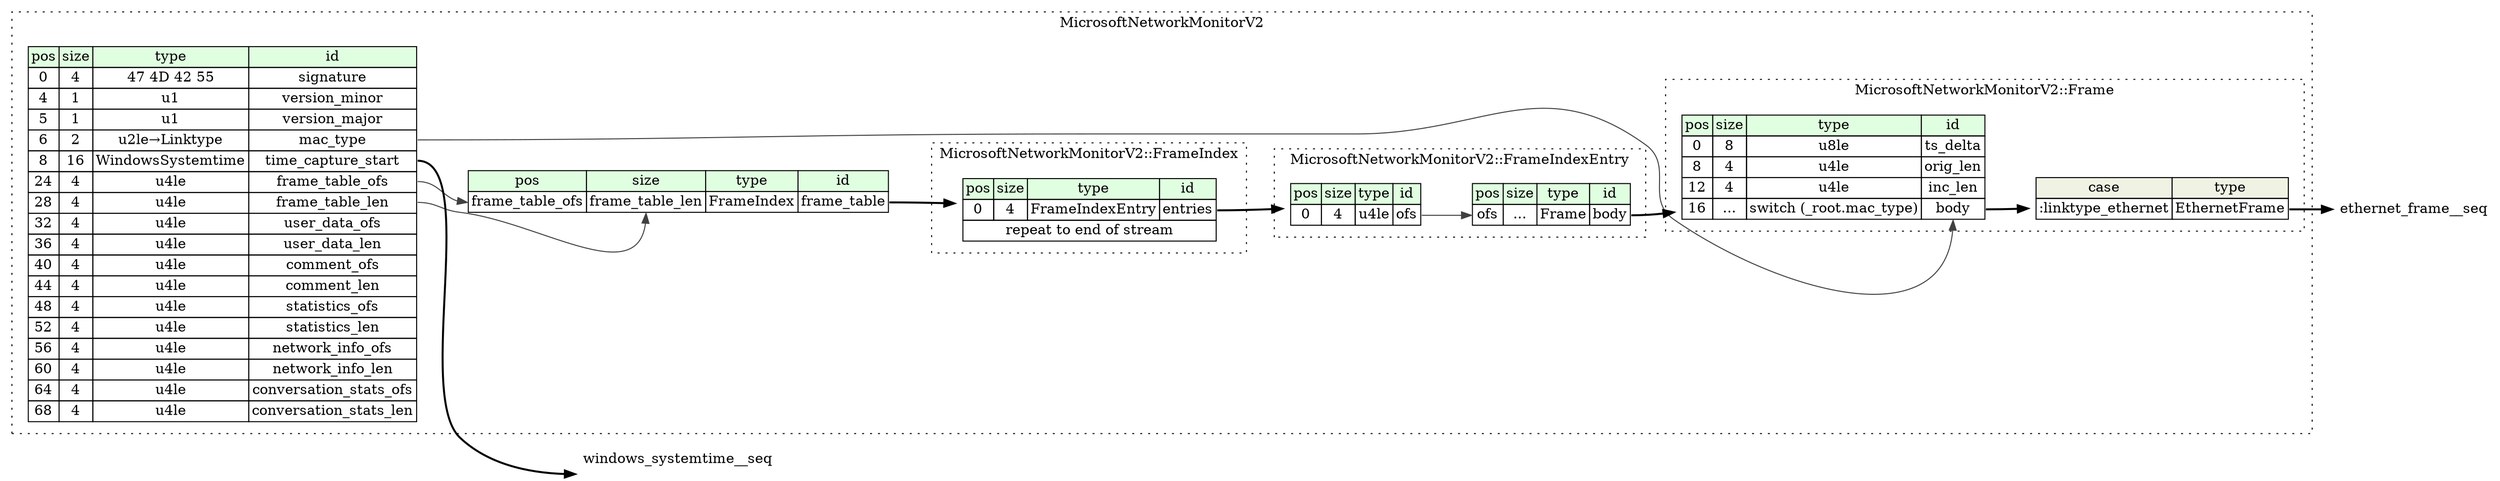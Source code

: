 digraph {
	rankdir=LR;
	node [shape=plaintext];
	subgraph cluster__microsoft_network_monitor_v2 {
		label="MicrosoftNetworkMonitorV2";
		graph[style=dotted];

		microsoft_network_monitor_v2__seq [label=<<TABLE BORDER="0" CELLBORDER="1" CELLSPACING="0">
			<TR><TD BGCOLOR="#E0FFE0">pos</TD><TD BGCOLOR="#E0FFE0">size</TD><TD BGCOLOR="#E0FFE0">type</TD><TD BGCOLOR="#E0FFE0">id</TD></TR>
			<TR><TD PORT="signature_pos">0</TD><TD PORT="signature_size">4</TD><TD>47 4D 42 55</TD><TD PORT="signature_type">signature</TD></TR>
			<TR><TD PORT="version_minor_pos">4</TD><TD PORT="version_minor_size">1</TD><TD>u1</TD><TD PORT="version_minor_type">version_minor</TD></TR>
			<TR><TD PORT="version_major_pos">5</TD><TD PORT="version_major_size">1</TD><TD>u1</TD><TD PORT="version_major_type">version_major</TD></TR>
			<TR><TD PORT="mac_type_pos">6</TD><TD PORT="mac_type_size">2</TD><TD>u2le→Linktype</TD><TD PORT="mac_type_type">mac_type</TD></TR>
			<TR><TD PORT="time_capture_start_pos">8</TD><TD PORT="time_capture_start_size">16</TD><TD>WindowsSystemtime</TD><TD PORT="time_capture_start_type">time_capture_start</TD></TR>
			<TR><TD PORT="frame_table_ofs_pos">24</TD><TD PORT="frame_table_ofs_size">4</TD><TD>u4le</TD><TD PORT="frame_table_ofs_type">frame_table_ofs</TD></TR>
			<TR><TD PORT="frame_table_len_pos">28</TD><TD PORT="frame_table_len_size">4</TD><TD>u4le</TD><TD PORT="frame_table_len_type">frame_table_len</TD></TR>
			<TR><TD PORT="user_data_ofs_pos">32</TD><TD PORT="user_data_ofs_size">4</TD><TD>u4le</TD><TD PORT="user_data_ofs_type">user_data_ofs</TD></TR>
			<TR><TD PORT="user_data_len_pos">36</TD><TD PORT="user_data_len_size">4</TD><TD>u4le</TD><TD PORT="user_data_len_type">user_data_len</TD></TR>
			<TR><TD PORT="comment_ofs_pos">40</TD><TD PORT="comment_ofs_size">4</TD><TD>u4le</TD><TD PORT="comment_ofs_type">comment_ofs</TD></TR>
			<TR><TD PORT="comment_len_pos">44</TD><TD PORT="comment_len_size">4</TD><TD>u4le</TD><TD PORT="comment_len_type">comment_len</TD></TR>
			<TR><TD PORT="statistics_ofs_pos">48</TD><TD PORT="statistics_ofs_size">4</TD><TD>u4le</TD><TD PORT="statistics_ofs_type">statistics_ofs</TD></TR>
			<TR><TD PORT="statistics_len_pos">52</TD><TD PORT="statistics_len_size">4</TD><TD>u4le</TD><TD PORT="statistics_len_type">statistics_len</TD></TR>
			<TR><TD PORT="network_info_ofs_pos">56</TD><TD PORT="network_info_ofs_size">4</TD><TD>u4le</TD><TD PORT="network_info_ofs_type">network_info_ofs</TD></TR>
			<TR><TD PORT="network_info_len_pos">60</TD><TD PORT="network_info_len_size">4</TD><TD>u4le</TD><TD PORT="network_info_len_type">network_info_len</TD></TR>
			<TR><TD PORT="conversation_stats_ofs_pos">64</TD><TD PORT="conversation_stats_ofs_size">4</TD><TD>u4le</TD><TD PORT="conversation_stats_ofs_type">conversation_stats_ofs</TD></TR>
			<TR><TD PORT="conversation_stats_len_pos">68</TD><TD PORT="conversation_stats_len_size">4</TD><TD>u4le</TD><TD PORT="conversation_stats_len_type">conversation_stats_len</TD></TR>
		</TABLE>>];
		microsoft_network_monitor_v2__inst__frame_table [label=<<TABLE BORDER="0" CELLBORDER="1" CELLSPACING="0">
			<TR><TD BGCOLOR="#E0FFE0">pos</TD><TD BGCOLOR="#E0FFE0">size</TD><TD BGCOLOR="#E0FFE0">type</TD><TD BGCOLOR="#E0FFE0">id</TD></TR>
			<TR><TD PORT="frame_table_pos">frame_table_ofs</TD><TD PORT="frame_table_size">frame_table_len</TD><TD>FrameIndex</TD><TD PORT="frame_table_type">frame_table</TD></TR>
		</TABLE>>];
		subgraph cluster__frame {
			label="MicrosoftNetworkMonitorV2::Frame";
			graph[style=dotted];

			frame__seq [label=<<TABLE BORDER="0" CELLBORDER="1" CELLSPACING="0">
				<TR><TD BGCOLOR="#E0FFE0">pos</TD><TD BGCOLOR="#E0FFE0">size</TD><TD BGCOLOR="#E0FFE0">type</TD><TD BGCOLOR="#E0FFE0">id</TD></TR>
				<TR><TD PORT="ts_delta_pos">0</TD><TD PORT="ts_delta_size">8</TD><TD>u8le</TD><TD PORT="ts_delta_type">ts_delta</TD></TR>
				<TR><TD PORT="orig_len_pos">8</TD><TD PORT="orig_len_size">4</TD><TD>u4le</TD><TD PORT="orig_len_type">orig_len</TD></TR>
				<TR><TD PORT="inc_len_pos">12</TD><TD PORT="inc_len_size">4</TD><TD>u4le</TD><TD PORT="inc_len_type">inc_len</TD></TR>
				<TR><TD PORT="body_pos">16</TD><TD PORT="body_size">...</TD><TD>switch (_root.mac_type)</TD><TD PORT="body_type">body</TD></TR>
			</TABLE>>];
frame__seq_body_switch [label=<<TABLE BORDER="0" CELLBORDER="1" CELLSPACING="0">
	<TR><TD BGCOLOR="#F0F2E4">case</TD><TD BGCOLOR="#F0F2E4">type</TD></TR>
	<TR><TD>:linktype_ethernet</TD><TD PORT="case0">EthernetFrame</TD></TR>
</TABLE>>];
		}
		subgraph cluster__frame_index {
			label="MicrosoftNetworkMonitorV2::FrameIndex";
			graph[style=dotted];

			frame_index__seq [label=<<TABLE BORDER="0" CELLBORDER="1" CELLSPACING="0">
				<TR><TD BGCOLOR="#E0FFE0">pos</TD><TD BGCOLOR="#E0FFE0">size</TD><TD BGCOLOR="#E0FFE0">type</TD><TD BGCOLOR="#E0FFE0">id</TD></TR>
				<TR><TD PORT="entries_pos">0</TD><TD PORT="entries_size">4</TD><TD>FrameIndexEntry</TD><TD PORT="entries_type">entries</TD></TR>
				<TR><TD COLSPAN="4" PORT="entries__repeat">repeat to end of stream</TD></TR>
			</TABLE>>];
		}
		subgraph cluster__frame_index_entry {
			label="MicrosoftNetworkMonitorV2::FrameIndexEntry";
			graph[style=dotted];

			frame_index_entry__seq [label=<<TABLE BORDER="0" CELLBORDER="1" CELLSPACING="0">
				<TR><TD BGCOLOR="#E0FFE0">pos</TD><TD BGCOLOR="#E0FFE0">size</TD><TD BGCOLOR="#E0FFE0">type</TD><TD BGCOLOR="#E0FFE0">id</TD></TR>
				<TR><TD PORT="ofs_pos">0</TD><TD PORT="ofs_size">4</TD><TD>u4le</TD><TD PORT="ofs_type">ofs</TD></TR>
			</TABLE>>];
			frame_index_entry__inst__body [label=<<TABLE BORDER="0" CELLBORDER="1" CELLSPACING="0">
				<TR><TD BGCOLOR="#E0FFE0">pos</TD><TD BGCOLOR="#E0FFE0">size</TD><TD BGCOLOR="#E0FFE0">type</TD><TD BGCOLOR="#E0FFE0">id</TD></TR>
				<TR><TD PORT="body_pos">ofs</TD><TD PORT="body_size">...</TD><TD>Frame</TD><TD PORT="body_type">body</TD></TR>
			</TABLE>>];
		}
	}
	microsoft_network_monitor_v2__seq:time_capture_start_type -> windows_systemtime__seq [style=bold];
	microsoft_network_monitor_v2__seq:frame_table_ofs_type -> microsoft_network_monitor_v2__inst__frame_table:frame_table_pos [color="#404040"];
	microsoft_network_monitor_v2__seq:frame_table_len_type -> microsoft_network_monitor_v2__inst__frame_table:frame_table_size [color="#404040"];
	microsoft_network_monitor_v2__inst__frame_table:frame_table_type -> frame_index__seq [style=bold];
	frame__seq:body_type -> frame__seq_body_switch [style=bold];
	frame__seq_body_switch:case0 -> ethernet_frame__seq [style=bold];
	microsoft_network_monitor_v2__seq:mac_type_type -> frame__seq:body_type [color="#404040"];
	frame_index__seq:entries_type -> frame_index_entry__seq [style=bold];
	frame_index_entry__seq:ofs_type -> frame_index_entry__inst__body:body_pos [color="#404040"];
	frame_index_entry__inst__body:body_type -> frame__seq [style=bold];
}
